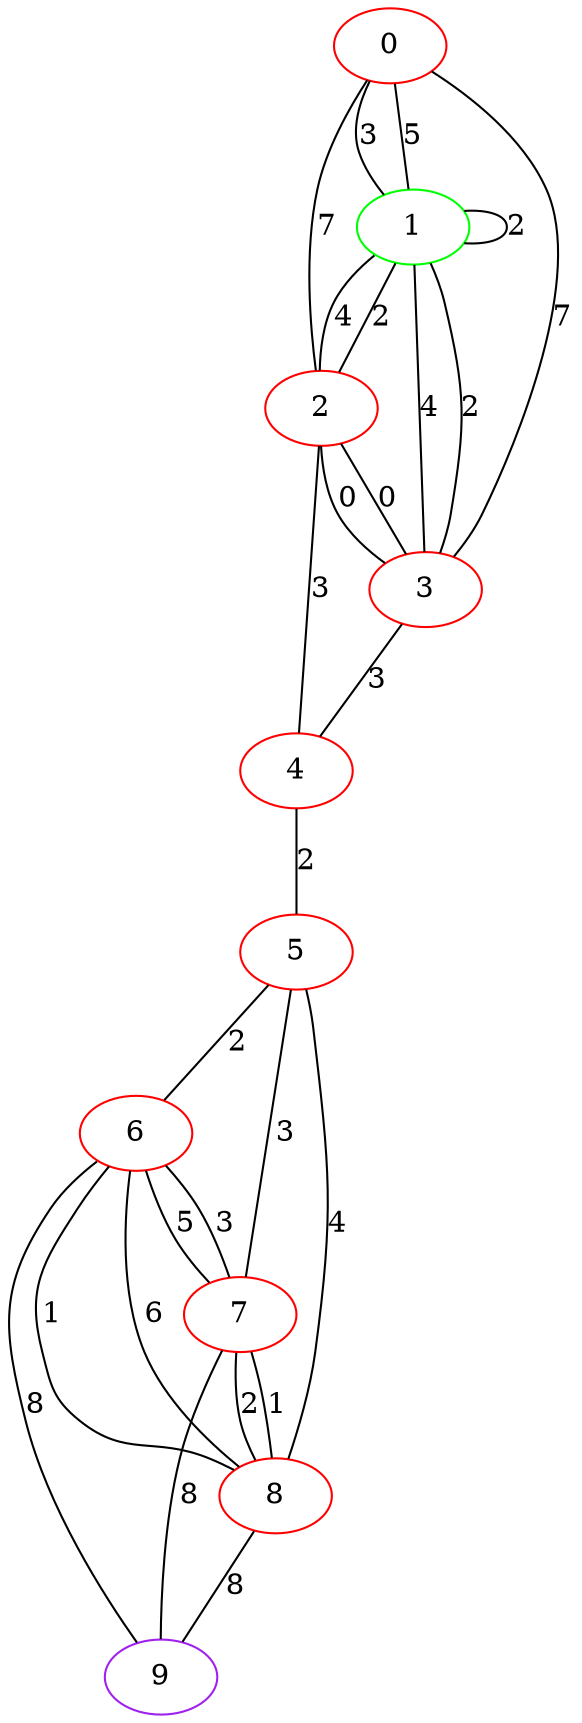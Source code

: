 graph "" {
0 [color=red, weight=1];
1 [color=green, weight=2];
2 [color=red, weight=1];
3 [color=red, weight=1];
4 [color=red, weight=1];
5 [color=red, weight=1];
6 [color=red, weight=1];
7 [color=red, weight=1];
8 [color=red, weight=1];
9 [color=purple, weight=4];
0 -- 1  [key=0, label=3];
0 -- 1  [key=1, label=5];
0 -- 2  [key=0, label=7];
0 -- 3  [key=0, label=7];
1 -- 1  [key=0, label=2];
1 -- 2  [key=0, label=4];
1 -- 2  [key=1, label=2];
1 -- 3  [key=0, label=4];
1 -- 3  [key=1, label=2];
2 -- 3  [key=0, label=0];
2 -- 3  [key=1, label=0];
2 -- 4  [key=0, label=3];
3 -- 4  [key=0, label=3];
4 -- 5  [key=0, label=2];
5 -- 8  [key=0, label=4];
5 -- 6  [key=0, label=2];
5 -- 7  [key=0, label=3];
6 -- 8  [key=0, label=1];
6 -- 8  [key=1, label=6];
6 -- 9  [key=0, label=8];
6 -- 7  [key=0, label=3];
6 -- 7  [key=1, label=5];
7 -- 8  [key=0, label=2];
7 -- 8  [key=1, label=1];
7 -- 9  [key=0, label=8];
8 -- 9  [key=0, label=8];
}
